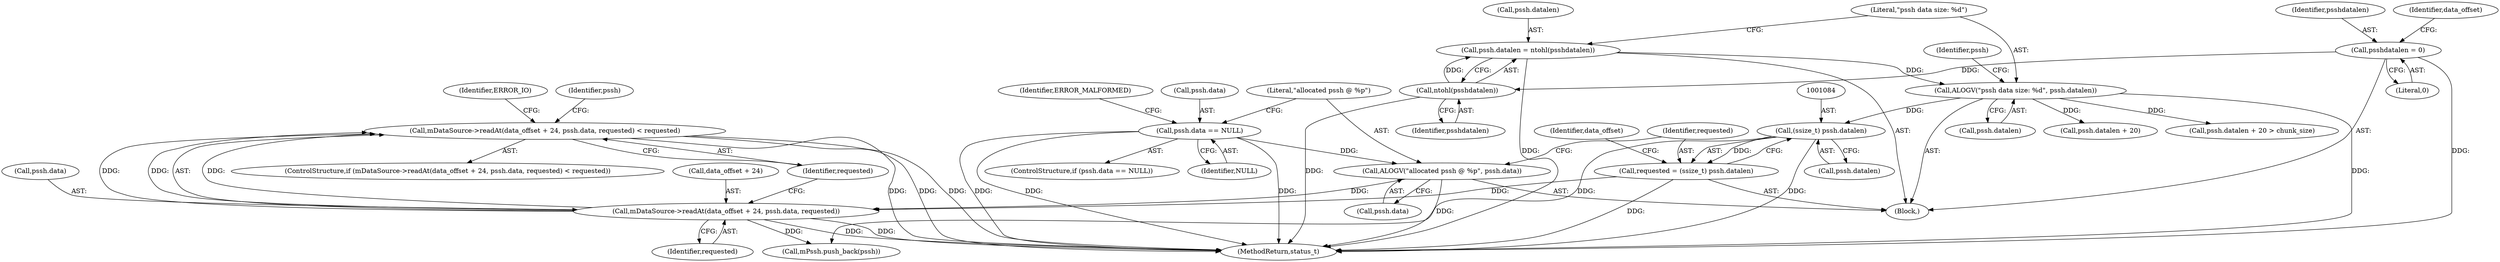 digraph "0_Android_463a6f807e187828442949d1924e143cf07778c6@API" {
"1001089" [label="(Call,mDataSource->readAt(data_offset + 24, pssh.data, requested) < requested)"];
"1001090" [label="(Call,mDataSource->readAt(data_offset + 24, pssh.data, requested))"];
"1001075" [label="(Call,ALOGV(\"allocated pssh @ %p\", pssh.data))"];
"1001067" [label="(Call,pssh.data == NULL)"];
"1001081" [label="(Call,requested = (ssize_t) pssh.datalen)"];
"1001083" [label="(Call,(ssize_t) pssh.datalen)"];
"1001043" [label="(Call,ALOGV(\"pssh data size: %d\", pssh.datalen))"];
"1001037" [label="(Call,pssh.datalen = ntohl(psshdatalen))"];
"1001041" [label="(Call,ntohl(psshdatalen))"];
"1001021" [label="(Call,psshdatalen = 0)"];
"1001091" [label="(Call,data_offset + 24)"];
"1001092" [label="(Identifier,data_offset)"];
"1001089" [label="(Call,mDataSource->readAt(data_offset + 24, pssh.data, requested) < requested)"];
"1000999" [label="(Block,)"];
"1001102" [label="(Call,mPssh.push_back(pssh))"];
"1001041" [label="(Call,ntohl(psshdatalen))"];
"1001103" [label="(Identifier,pssh)"];
"1001082" [label="(Identifier,requested)"];
"1001071" [label="(Identifier,NULL)"];
"1001043" [label="(Call,ALOGV(\"pssh data size: %d\", pssh.datalen))"];
"1001098" [label="(Identifier,requested)"];
"1001021" [label="(Call,psshdatalen = 0)"];
"1001083" [label="(Call,(ssize_t) pssh.datalen)"];
"1001038" [label="(Call,pssh.datalen)"];
"1001044" [label="(Literal,\"pssh data size: %d\")"];
"1001067" [label="(Call,pssh.data == NULL)"];
"1001085" [label="(Call,pssh.datalen)"];
"1001052" [label="(Identifier,pssh)"];
"1001050" [label="(Call,pssh.datalen + 20)"];
"1001090" [label="(Call,mDataSource->readAt(data_offset + 24, pssh.data, requested))"];
"1001097" [label="(Identifier,requested)"];
"1001088" [label="(ControlStructure,if (mDataSource->readAt(data_offset + 24, pssh.data, requested) < requested))"];
"1001042" [label="(Identifier,psshdatalen)"];
"1001075" [label="(Call,ALOGV(\"allocated pssh @ %p\", pssh.data))"];
"1001101" [label="(Identifier,ERROR_IO)"];
"1001094" [label="(Call,pssh.data)"];
"1001023" [label="(Literal,0)"];
"1001077" [label="(Call,pssh.data)"];
"1001028" [label="(Identifier,data_offset)"];
"1001081" [label="(Call,requested = (ssize_t) pssh.datalen)"];
"1001049" [label="(Call,pssh.datalen + 20 > chunk_size)"];
"1001076" [label="(Literal,\"allocated pssh @ %p\")"];
"1001068" [label="(Call,pssh.data)"];
"1002918" [label="(MethodReturn,status_t)"];
"1001074" [label="(Identifier,ERROR_MALFORMED)"];
"1001037" [label="(Call,pssh.datalen = ntohl(psshdatalen))"];
"1001022" [label="(Identifier,psshdatalen)"];
"1001045" [label="(Call,pssh.datalen)"];
"1001066" [label="(ControlStructure,if (pssh.data == NULL))"];
"1001089" -> "1001088"  [label="AST: "];
"1001089" -> "1001098"  [label="CFG: "];
"1001090" -> "1001089"  [label="AST: "];
"1001098" -> "1001089"  [label="AST: "];
"1001101" -> "1001089"  [label="CFG: "];
"1001103" -> "1001089"  [label="CFG: "];
"1001089" -> "1002918"  [label="DDG: "];
"1001089" -> "1002918"  [label="DDG: "];
"1001089" -> "1002918"  [label="DDG: "];
"1001090" -> "1001089"  [label="DDG: "];
"1001090" -> "1001089"  [label="DDG: "];
"1001090" -> "1001089"  [label="DDG: "];
"1001090" -> "1001097"  [label="CFG: "];
"1001091" -> "1001090"  [label="AST: "];
"1001094" -> "1001090"  [label="AST: "];
"1001097" -> "1001090"  [label="AST: "];
"1001098" -> "1001090"  [label="CFG: "];
"1001090" -> "1002918"  [label="DDG: "];
"1001090" -> "1002918"  [label="DDG: "];
"1001075" -> "1001090"  [label="DDG: "];
"1001081" -> "1001090"  [label="DDG: "];
"1001090" -> "1001102"  [label="DDG: "];
"1001075" -> "1000999"  [label="AST: "];
"1001075" -> "1001077"  [label="CFG: "];
"1001076" -> "1001075"  [label="AST: "];
"1001077" -> "1001075"  [label="AST: "];
"1001082" -> "1001075"  [label="CFG: "];
"1001075" -> "1002918"  [label="DDG: "];
"1001067" -> "1001075"  [label="DDG: "];
"1001067" -> "1001066"  [label="AST: "];
"1001067" -> "1001071"  [label="CFG: "];
"1001068" -> "1001067"  [label="AST: "];
"1001071" -> "1001067"  [label="AST: "];
"1001074" -> "1001067"  [label="CFG: "];
"1001076" -> "1001067"  [label="CFG: "];
"1001067" -> "1002918"  [label="DDG: "];
"1001067" -> "1002918"  [label="DDG: "];
"1001067" -> "1002918"  [label="DDG: "];
"1001081" -> "1000999"  [label="AST: "];
"1001081" -> "1001083"  [label="CFG: "];
"1001082" -> "1001081"  [label="AST: "];
"1001083" -> "1001081"  [label="AST: "];
"1001092" -> "1001081"  [label="CFG: "];
"1001081" -> "1002918"  [label="DDG: "];
"1001083" -> "1001081"  [label="DDG: "];
"1001083" -> "1001085"  [label="CFG: "];
"1001084" -> "1001083"  [label="AST: "];
"1001085" -> "1001083"  [label="AST: "];
"1001083" -> "1002918"  [label="DDG: "];
"1001043" -> "1001083"  [label="DDG: "];
"1001083" -> "1001102"  [label="DDG: "];
"1001043" -> "1000999"  [label="AST: "];
"1001043" -> "1001045"  [label="CFG: "];
"1001044" -> "1001043"  [label="AST: "];
"1001045" -> "1001043"  [label="AST: "];
"1001052" -> "1001043"  [label="CFG: "];
"1001043" -> "1002918"  [label="DDG: "];
"1001037" -> "1001043"  [label="DDG: "];
"1001043" -> "1001049"  [label="DDG: "];
"1001043" -> "1001050"  [label="DDG: "];
"1001037" -> "1000999"  [label="AST: "];
"1001037" -> "1001041"  [label="CFG: "];
"1001038" -> "1001037"  [label="AST: "];
"1001041" -> "1001037"  [label="AST: "];
"1001044" -> "1001037"  [label="CFG: "];
"1001037" -> "1002918"  [label="DDG: "];
"1001041" -> "1001037"  [label="DDG: "];
"1001041" -> "1001042"  [label="CFG: "];
"1001042" -> "1001041"  [label="AST: "];
"1001041" -> "1002918"  [label="DDG: "];
"1001021" -> "1001041"  [label="DDG: "];
"1001021" -> "1000999"  [label="AST: "];
"1001021" -> "1001023"  [label="CFG: "];
"1001022" -> "1001021"  [label="AST: "];
"1001023" -> "1001021"  [label="AST: "];
"1001028" -> "1001021"  [label="CFG: "];
"1001021" -> "1002918"  [label="DDG: "];
}

